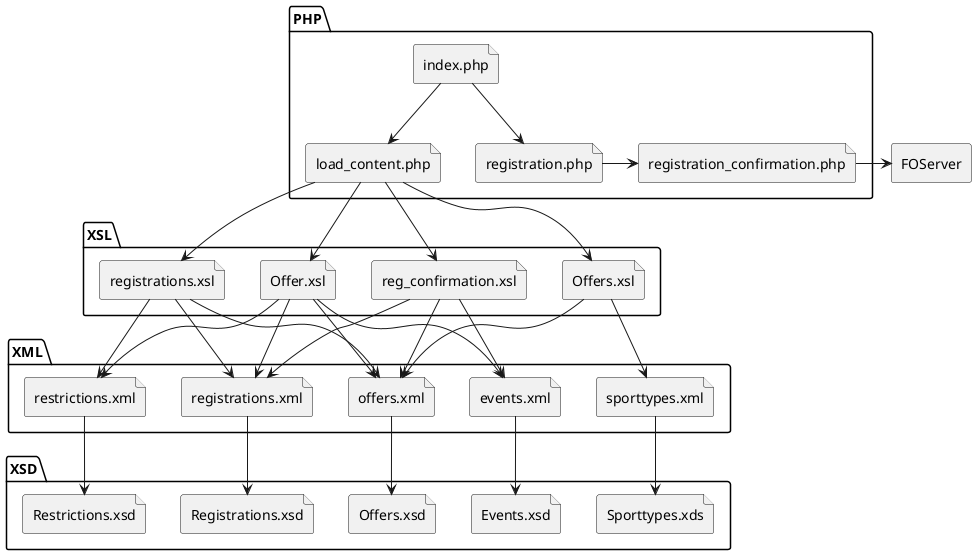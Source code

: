 @startuml

/' remove title for pitch because the slide shows the title '/
/'title Sport für alle - Struktur'/
package PHP {
    
    file index.php as indexPHP
    file load_content.php as loadContentPHP
    file registration.php as registrationPHP
    file registration_confirmation.php as registrationConfirmationPHP
}

rectangle FOServer {
}

indexPHP -down-> loadContentPHP
indexPHP -down-> registrationPHP
registrationPHP -> registrationConfirmationPHP
registrationConfirmationPHP -> FOServer

package XSL {
    file Offers.xsl as overview
    file Offer.xsl as angebot
    file reg_confirmation.xsl as bestaetigung
    file registrations.xsl as anmeldung
}

loadContentPHP -down-> overview
loadContentPHP -down-> angebot
loadContentPHP -down-> anmeldung
loadContentPHP -down-> bestaetigung

package XML {
    file registrations.xml as reservierungXML
    file offers.xml as angebotXML
    file events.xml as durchfuehrungenXML
    file sporttypes.xml as sporttypesXML
    file restrictions.xml as restrictionsXML
}

overview -down-> angebotXML
overview -down-> sporttypesXML

angebot -down-> angebotXML
angebot -down-> reservierungXML
angebot -down-> durchfuehrungenXML
angebot -down-> restrictionsXML

anmeldung -down-> angebotXML
anmeldung -down-> reservierungXML
anmeldung -down-> restrictionsXML

bestaetigung -down-> angebotXML
bestaetigung -down-> durchfuehrungenXML
bestaetigung -down-> reservierungXML

package XSD {
    file Registrations.xsd as reservierungXSD
    file Offers.xsd as angebotXSD
    file Events.xsd as durchfuerungenXSD
    file Restrictions.xsd as restrictionsXSD
    file Sporttypes.xds as sporttypesXSD
}

angebotXML -down-> angebotXSD
durchfuehrungenXML -down-> durchfuerungenXSD
reservierungXML -down-> reservierungXSD
restrictionsXML -down-> restrictionsXSD
sporttypesXML -down-> sporttypesXSD


@enduml
